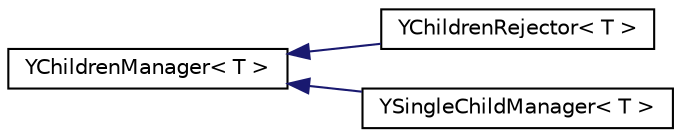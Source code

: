 digraph "Graphical Class Hierarchy"
{
 // LATEX_PDF_SIZE
  edge [fontname="Helvetica",fontsize="10",labelfontname="Helvetica",labelfontsize="10"];
  node [fontname="Helvetica",fontsize="10",shape=record];
  rankdir="LR";
  Node0 [label="YChildrenManager\< T \>",height=0.2,width=0.4,color="black", fillcolor="white", style="filled",URL="$classYChildrenManager.html",tooltip=" "];
  Node0 -> Node1 [dir="back",color="midnightblue",fontsize="10",style="solid",fontname="Helvetica"];
  Node1 [label="YChildrenRejector\< T \>",height=0.2,width=0.4,color="black", fillcolor="white", style="filled",URL="$classYChildrenRejector.html",tooltip=" "];
  Node0 -> Node2 [dir="back",color="midnightblue",fontsize="10",style="solid",fontname="Helvetica"];
  Node2 [label="YSingleChildManager\< T \>",height=0.2,width=0.4,color="black", fillcolor="white", style="filled",URL="$classYSingleChildManager.html",tooltip=" "];
}
